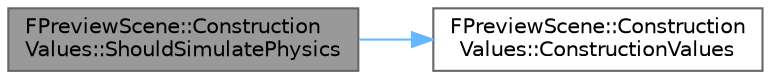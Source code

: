 digraph "FPreviewScene::ConstructionValues::ShouldSimulatePhysics"
{
 // INTERACTIVE_SVG=YES
 // LATEX_PDF_SIZE
  bgcolor="transparent";
  edge [fontname=Helvetica,fontsize=10,labelfontname=Helvetica,labelfontsize=10];
  node [fontname=Helvetica,fontsize=10,shape=box,height=0.2,width=0.4];
  rankdir="LR";
  Node1 [id="Node000001",label="FPreviewScene::Construction\lValues::ShouldSimulatePhysics",height=0.2,width=0.4,color="gray40", fillcolor="grey60", style="filled", fontcolor="black",tooltip=" "];
  Node1 -> Node2 [id="edge1_Node000001_Node000002",color="steelblue1",style="solid",tooltip=" "];
  Node2 [id="Node000002",label="FPreviewScene::Construction\lValues::ConstructionValues",height=0.2,width=0.4,color="grey40", fillcolor="white", style="filled",URL="$d1/d8f/structFPreviewScene_1_1ConstructionValues.html#a572a223c3884951e023973772dc78fac",tooltip=" "];
}
